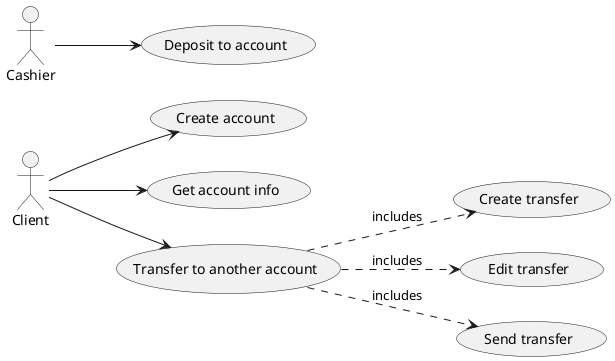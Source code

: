 @startuml
left to right direction
Client --> (Create account)
Cashier --> (Deposit to account)
Client --> (Get account info)
Client --> (Transfer to another account)
(Transfer to another account) ..> (Create transfer): includes
(Transfer to another account) ..> (Edit transfer): includes
(Transfer to another account) ..> (Send transfer): includes
@enduml